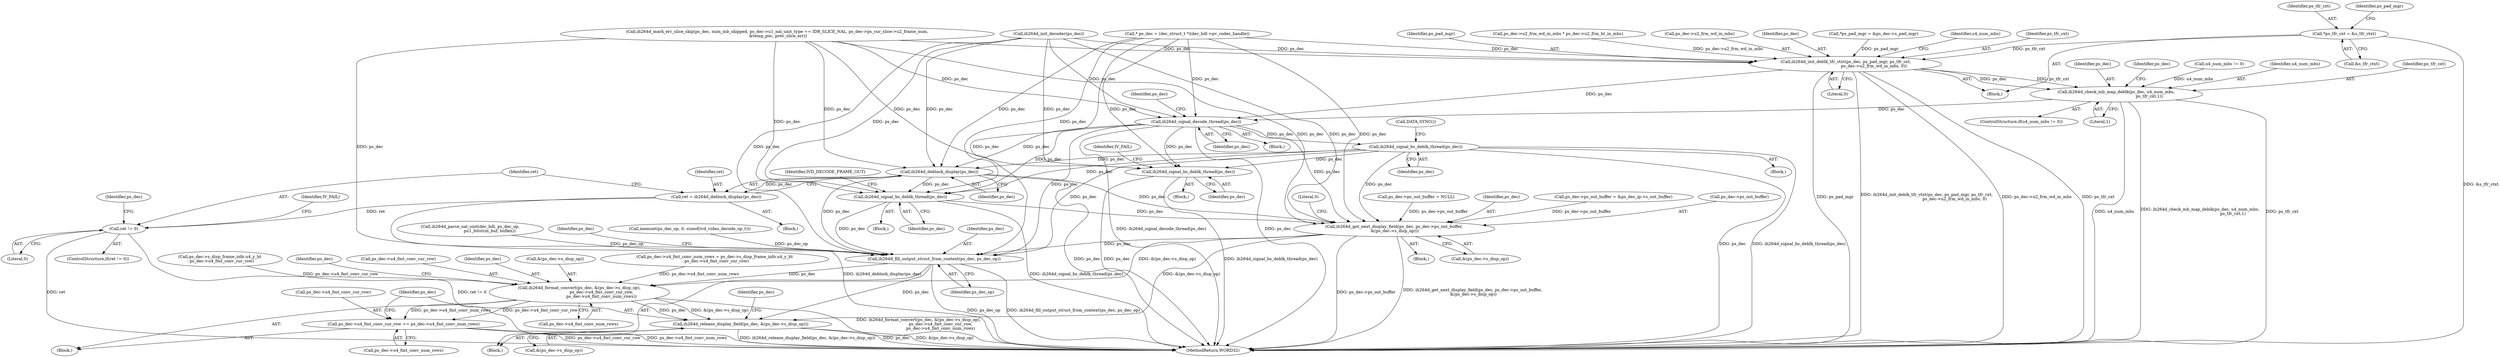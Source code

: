 digraph "0_Android_326fe991a4b7971e8aeaf4ac775491dd8abd85bb@pointer" {
"1001636" [label="(Call,*ps_tfr_cxt = &s_tfr_ctxt)"];
"1001665" [label="(Call,ih264d_init_deblk_tfr_ctxt(ps_dec, ps_pad_mgr, ps_tfr_cxt,\n                                           ps_dec->u2_frm_wd_in_mbs, 0))"];
"1001689" [label="(Call,ih264d_check_mb_map_deblk(ps_dec, u4_num_mbs,\n                                                   ps_tfr_cxt,1))"];
"1001699" [label="(Call,ih264d_signal_decode_thread(ps_dec))"];
"1001708" [label="(Call,ih264d_signal_bs_deblk_thread(ps_dec))"];
"1001807" [label="(Call,ih264d_signal_bs_deblk_thread(ps_dec))"];
"1001863" [label="(Call,ih264d_deblock_display(ps_dec))"];
"1001861" [label="(Call,ret = ih264d_deblock_display(ps_dec))"];
"1001866" [label="(Call,ret != 0)"];
"1001985" [label="(Call,ih264d_signal_bs_deblk_thread(ps_dec))"];
"1001999" [label="(Call,ih264d_get_next_display_field(ps_dec, ps_dec->ps_out_buffer,\n &(ps_dec->s_disp_op)))"];
"1002027" [label="(Call,ih264d_fill_output_struct_from_context(ps_dec, ps_dec_op))"];
"1002058" [label="(Call,ih264d_format_convert(ps_dec, &(ps_dec->s_disp_op),\n                                  ps_dec->u4_fmt_conv_cur_row,\n                                  ps_dec->u4_fmt_conv_num_rows))"];
"1002070" [label="(Call,ps_dec->u4_fmt_conv_cur_row += ps_dec->u4_fmt_conv_num_rows)"];
"1002077" [label="(Call,ih264d_release_display_field(ps_dec, &(ps_dec->s_disp_op)))"];
"1001689" [label="(Call,ih264d_check_mb_map_deblk(ps_dec, u4_num_mbs,\n                                                   ps_tfr_cxt,1))"];
"1002028" [label="(Identifier,ps_dec)"];
"1001667" [label="(Identifier,ps_pad_mgr)"];
"1002079" [label="(Call,&(ps_dec->s_disp_op))"];
"1001696" [label="(Identifier,ps_dec)"];
"1001686" [label="(Call,u4_num_mbs != 0)"];
"1001699" [label="(Call,ih264d_signal_decode_thread(ps_dec))"];
"1001807" [label="(Call,ih264d_signal_bs_deblk_thread(ps_dec))"];
"1001866" [label="(Call,ret != 0)"];
"1001528" [label="(Call,ih264d_mark_err_slice_skip(ps_dec, num_mb_skipped, ps_dec->u1_nal_unit_type == IDR_SLICE_NAL, ps_dec->ps_cur_slice->u2_frame_num,\n &temp_poc, prev_slice_err))"];
"1001871" [label="(Identifier,IV_FAIL)"];
"1001991" [label="(Identifier,IVD_DECODE_FRAME_OUT)"];
"1001864" [label="(Identifier,ps_dec)"];
"1001984" [label="(Block,)"];
"1000311" [label="(Call,ps_dec->ps_out_buffer = NULL)"];
"1001867" [label="(Identifier,ret)"];
"1002058" [label="(Call,ih264d_format_convert(ps_dec, &(ps_dec->s_disp_op),\n                                  ps_dec->u4_fmt_conv_cur_row,\n                                  ps_dec->u4_fmt_conv_num_rows))"];
"1001865" [label="(ControlStructure,if(ret != 0))"];
"1001709" [label="(Identifier,ps_dec)"];
"1001986" [label="(Identifier,ps_dec)"];
"1002044" [label="(Block,)"];
"1001650" [label="(Call,ps_dec->u2_frm_wd_in_mbs * ps_dec->u2_frm_ht_in_mbs)"];
"1001806" [label="(Block,)"];
"1001998" [label="(Block,)"];
"1001669" [label="(Call,ps_dec->u2_frm_wd_in_mbs)"];
"1001862" [label="(Identifier,ret)"];
"1001987" [label="(Block,)"];
"1001700" [label="(Identifier,ps_dec)"];
"1001985" [label="(Call,ih264d_signal_bs_deblk_thread(ps_dec))"];
"1001808" [label="(Identifier,ps_dec)"];
"1002059" [label="(Identifier,ps_dec)"];
"1002000" [label="(Identifier,ps_dec)"];
"1001708" [label="(Call,ih264d_signal_bs_deblk_thread(ps_dec))"];
"1001704" [label="(Identifier,ps_dec)"];
"1001291" [label="(Call,ih264d_parse_nal_unit(dec_hdl, ps_dec_op,\n                              pu1_bitstrm_buf, buflen))"];
"1001710" [label="(Call,DATA_SYNC())"];
"1001810" [label="(Identifier,IV_FAIL)"];
"1001666" [label="(Identifier,ps_dec)"];
"1002027" [label="(Call,ih264d_fill_output_struct_from_context(ps_dec, ps_dec_op))"];
"1002147" [label="(MethodReturn,WORD32)"];
"1001685" [label="(ControlStructure,if(u4_num_mbs != 0))"];
"1001691" [label="(Identifier,u4_num_mbs)"];
"1002067" [label="(Call,ps_dec->u4_fmt_conv_num_rows)"];
"1002078" [label="(Identifier,ps_dec)"];
"1002033" [label="(Identifier,ps_dec)"];
"1001636" [label="(Call,*ps_tfr_cxt = &s_tfr_ctxt)"];
"1002004" [label="(Call,&(ps_dec->s_disp_op))"];
"1001631" [label="(Block,)"];
"1001672" [label="(Literal,0)"];
"1001692" [label="(Identifier,ps_tfr_cxt)"];
"1001875" [label="(Identifier,ps_dec)"];
"1001641" [label="(Call,*ps_pad_mgr = &ps_dec->s_pad_mgr)"];
"1001707" [label="(Block,)"];
"1002077" [label="(Call,ih264d_release_display_field(ps_dec, &(ps_dec->s_disp_op)))"];
"1002060" [label="(Call,&(ps_dec->s_disp_op))"];
"1002045" [label="(Call,ps_dec->u4_fmt_conv_num_rows = ps_dec->s_disp_frame_info.u4_y_ht\n - ps_dec->u4_fmt_conv_cur_row)"];
"1002074" [label="(Call,ps_dec->u4_fmt_conv_num_rows)"];
"1001637" [label="(Identifier,ps_tfr_cxt)"];
"1002029" [label="(Identifier,ps_dec_op)"];
"1001690" [label="(Identifier,ps_dec)"];
"1001860" [label="(Block,)"];
"1000227" [label="(Call,memset(ps_dec_op, 0, sizeof(ivd_video_decode_op_t)))"];
"1000324" [label="(Call,ps_dec->ps_out_buffer = &ps_dec_ip->s_out_buffer)"];
"1001665" [label="(Call,ih264d_init_deblk_tfr_ctxt(ps_dec, ps_pad_mgr, ps_tfr_cxt,\n                                           ps_dec->u2_frm_wd_in_mbs, 0))"];
"1001638" [label="(Call,&s_tfr_ctxt)"];
"1000896" [label="(Call,ih264d_init_decoder(ps_dec))"];
"1002001" [label="(Call,ps_dec->ps_out_buffer)"];
"1001999" [label="(Call,ih264d_get_next_display_field(ps_dec, ps_dec->ps_out_buffer,\n &(ps_dec->s_disp_op)))"];
"1002087" [label="(Identifier,ps_dec)"];
"1000153" [label="(Call,* ps_dec = (dec_struct_t *)(dec_hdl->pv_codec_handle))"];
"1001674" [label="(Identifier,u4_num_mbs)"];
"1001603" [label="(Block,)"];
"1001668" [label="(Identifier,ps_tfr_cxt)"];
"1001861" [label="(Call,ret = ih264d_deblock_display(ps_dec))"];
"1002049" [label="(Call,ps_dec->s_disp_frame_info.u4_y_ht\n - ps_dec->u4_fmt_conv_cur_row)"];
"1002071" [label="(Call,ps_dec->u4_fmt_conv_cur_row)"];
"1002072" [label="(Identifier,ps_dec)"];
"1002010" [label="(Literal,0)"];
"1001642" [label="(Identifier,ps_pad_mgr)"];
"1002070" [label="(Call,ps_dec->u4_fmt_conv_cur_row += ps_dec->u4_fmt_conv_num_rows)"];
"1002064" [label="(Call,ps_dec->u4_fmt_conv_cur_row)"];
"1001863" [label="(Call,ih264d_deblock_display(ps_dec))"];
"1001868" [label="(Literal,0)"];
"1001693" [label="(Literal,1)"];
"1001636" -> "1001631"  [label="AST: "];
"1001636" -> "1001638"  [label="CFG: "];
"1001637" -> "1001636"  [label="AST: "];
"1001638" -> "1001636"  [label="AST: "];
"1001642" -> "1001636"  [label="CFG: "];
"1001636" -> "1002147"  [label="DDG: &s_tfr_ctxt"];
"1001636" -> "1001665"  [label="DDG: ps_tfr_cxt"];
"1001665" -> "1001631"  [label="AST: "];
"1001665" -> "1001672"  [label="CFG: "];
"1001666" -> "1001665"  [label="AST: "];
"1001667" -> "1001665"  [label="AST: "];
"1001668" -> "1001665"  [label="AST: "];
"1001669" -> "1001665"  [label="AST: "];
"1001672" -> "1001665"  [label="AST: "];
"1001674" -> "1001665"  [label="CFG: "];
"1001665" -> "1002147"  [label="DDG: ps_dec->u2_frm_wd_in_mbs"];
"1001665" -> "1002147"  [label="DDG: ps_tfr_cxt"];
"1001665" -> "1002147"  [label="DDG: ps_pad_mgr"];
"1001665" -> "1002147"  [label="DDG: ih264d_init_deblk_tfr_ctxt(ps_dec, ps_pad_mgr, ps_tfr_cxt,\n                                           ps_dec->u2_frm_wd_in_mbs, 0)"];
"1000896" -> "1001665"  [label="DDG: ps_dec"];
"1001528" -> "1001665"  [label="DDG: ps_dec"];
"1000153" -> "1001665"  [label="DDG: ps_dec"];
"1001641" -> "1001665"  [label="DDG: ps_pad_mgr"];
"1001650" -> "1001665"  [label="DDG: ps_dec->u2_frm_wd_in_mbs"];
"1001665" -> "1001689"  [label="DDG: ps_dec"];
"1001665" -> "1001689"  [label="DDG: ps_tfr_cxt"];
"1001665" -> "1001699"  [label="DDG: ps_dec"];
"1001689" -> "1001685"  [label="AST: "];
"1001689" -> "1001693"  [label="CFG: "];
"1001690" -> "1001689"  [label="AST: "];
"1001691" -> "1001689"  [label="AST: "];
"1001692" -> "1001689"  [label="AST: "];
"1001693" -> "1001689"  [label="AST: "];
"1001696" -> "1001689"  [label="CFG: "];
"1001689" -> "1002147"  [label="DDG: u4_num_mbs"];
"1001689" -> "1002147"  [label="DDG: ih264d_check_mb_map_deblk(ps_dec, u4_num_mbs,\n                                                   ps_tfr_cxt,1)"];
"1001689" -> "1002147"  [label="DDG: ps_tfr_cxt"];
"1001686" -> "1001689"  [label="DDG: u4_num_mbs"];
"1001689" -> "1001699"  [label="DDG: ps_dec"];
"1001699" -> "1001603"  [label="AST: "];
"1001699" -> "1001700"  [label="CFG: "];
"1001700" -> "1001699"  [label="AST: "];
"1001704" -> "1001699"  [label="CFG: "];
"1001699" -> "1002147"  [label="DDG: ih264d_signal_decode_thread(ps_dec)"];
"1001699" -> "1002147"  [label="DDG: ps_dec"];
"1000896" -> "1001699"  [label="DDG: ps_dec"];
"1001528" -> "1001699"  [label="DDG: ps_dec"];
"1000153" -> "1001699"  [label="DDG: ps_dec"];
"1001699" -> "1001708"  [label="DDG: ps_dec"];
"1001699" -> "1001807"  [label="DDG: ps_dec"];
"1001699" -> "1001863"  [label="DDG: ps_dec"];
"1001699" -> "1001985"  [label="DDG: ps_dec"];
"1001699" -> "1001999"  [label="DDG: ps_dec"];
"1001699" -> "1002027"  [label="DDG: ps_dec"];
"1001708" -> "1001707"  [label="AST: "];
"1001708" -> "1001709"  [label="CFG: "];
"1001709" -> "1001708"  [label="AST: "];
"1001710" -> "1001708"  [label="CFG: "];
"1001708" -> "1002147"  [label="DDG: ps_dec"];
"1001708" -> "1002147"  [label="DDG: ih264d_signal_bs_deblk_thread(ps_dec)"];
"1001708" -> "1001807"  [label="DDG: ps_dec"];
"1001708" -> "1001863"  [label="DDG: ps_dec"];
"1001708" -> "1001985"  [label="DDG: ps_dec"];
"1001708" -> "1001999"  [label="DDG: ps_dec"];
"1001708" -> "1002027"  [label="DDG: ps_dec"];
"1001807" -> "1001806"  [label="AST: "];
"1001807" -> "1001808"  [label="CFG: "];
"1001808" -> "1001807"  [label="AST: "];
"1001810" -> "1001807"  [label="CFG: "];
"1001807" -> "1002147"  [label="DDG: ps_dec"];
"1001807" -> "1002147"  [label="DDG: ih264d_signal_bs_deblk_thread(ps_dec)"];
"1000896" -> "1001807"  [label="DDG: ps_dec"];
"1001528" -> "1001807"  [label="DDG: ps_dec"];
"1000153" -> "1001807"  [label="DDG: ps_dec"];
"1001863" -> "1001861"  [label="AST: "];
"1001863" -> "1001864"  [label="CFG: "];
"1001864" -> "1001863"  [label="AST: "];
"1001861" -> "1001863"  [label="CFG: "];
"1001863" -> "1002147"  [label="DDG: ps_dec"];
"1001863" -> "1001861"  [label="DDG: ps_dec"];
"1000896" -> "1001863"  [label="DDG: ps_dec"];
"1001528" -> "1001863"  [label="DDG: ps_dec"];
"1000153" -> "1001863"  [label="DDG: ps_dec"];
"1001863" -> "1001985"  [label="DDG: ps_dec"];
"1001863" -> "1001999"  [label="DDG: ps_dec"];
"1001863" -> "1002027"  [label="DDG: ps_dec"];
"1001861" -> "1001860"  [label="AST: "];
"1001862" -> "1001861"  [label="AST: "];
"1001867" -> "1001861"  [label="CFG: "];
"1001861" -> "1002147"  [label="DDG: ih264d_deblock_display(ps_dec)"];
"1001861" -> "1001866"  [label="DDG: ret"];
"1001866" -> "1001865"  [label="AST: "];
"1001866" -> "1001868"  [label="CFG: "];
"1001867" -> "1001866"  [label="AST: "];
"1001868" -> "1001866"  [label="AST: "];
"1001871" -> "1001866"  [label="CFG: "];
"1001875" -> "1001866"  [label="CFG: "];
"1001866" -> "1002147"  [label="DDG: ret"];
"1001866" -> "1002147"  [label="DDG: ret != 0"];
"1001985" -> "1001984"  [label="AST: "];
"1001985" -> "1001986"  [label="CFG: "];
"1001986" -> "1001985"  [label="AST: "];
"1001991" -> "1001985"  [label="CFG: "];
"1001985" -> "1002147"  [label="DDG: ih264d_signal_bs_deblk_thread(ps_dec)"];
"1000896" -> "1001985"  [label="DDG: ps_dec"];
"1001528" -> "1001985"  [label="DDG: ps_dec"];
"1000153" -> "1001985"  [label="DDG: ps_dec"];
"1001985" -> "1001999"  [label="DDG: ps_dec"];
"1001985" -> "1002027"  [label="DDG: ps_dec"];
"1001999" -> "1001998"  [label="AST: "];
"1001999" -> "1002004"  [label="CFG: "];
"1002000" -> "1001999"  [label="AST: "];
"1002001" -> "1001999"  [label="AST: "];
"1002004" -> "1001999"  [label="AST: "];
"1002010" -> "1001999"  [label="CFG: "];
"1001999" -> "1002147"  [label="DDG: ps_dec->ps_out_buffer"];
"1001999" -> "1002147"  [label="DDG: ih264d_get_next_display_field(ps_dec, ps_dec->ps_out_buffer,\n &(ps_dec->s_disp_op))"];
"1000896" -> "1001999"  [label="DDG: ps_dec"];
"1001528" -> "1001999"  [label="DDG: ps_dec"];
"1000153" -> "1001999"  [label="DDG: ps_dec"];
"1000311" -> "1001999"  [label="DDG: ps_dec->ps_out_buffer"];
"1000324" -> "1001999"  [label="DDG: ps_dec->ps_out_buffer"];
"1001999" -> "1002027"  [label="DDG: ps_dec"];
"1001999" -> "1002058"  [label="DDG: &(ps_dec->s_disp_op)"];
"1001999" -> "1002077"  [label="DDG: &(ps_dec->s_disp_op)"];
"1002027" -> "1001987"  [label="AST: "];
"1002027" -> "1002029"  [label="CFG: "];
"1002028" -> "1002027"  [label="AST: "];
"1002029" -> "1002027"  [label="AST: "];
"1002033" -> "1002027"  [label="CFG: "];
"1002027" -> "1002147"  [label="DDG: ps_dec_op"];
"1002027" -> "1002147"  [label="DDG: ih264d_fill_output_struct_from_context(ps_dec, ps_dec_op)"];
"1000896" -> "1002027"  [label="DDG: ps_dec"];
"1001528" -> "1002027"  [label="DDG: ps_dec"];
"1000153" -> "1002027"  [label="DDG: ps_dec"];
"1001291" -> "1002027"  [label="DDG: ps_dec_op"];
"1000227" -> "1002027"  [label="DDG: ps_dec_op"];
"1002027" -> "1002058"  [label="DDG: ps_dec"];
"1002027" -> "1002077"  [label="DDG: ps_dec"];
"1002058" -> "1002044"  [label="AST: "];
"1002058" -> "1002067"  [label="CFG: "];
"1002059" -> "1002058"  [label="AST: "];
"1002060" -> "1002058"  [label="AST: "];
"1002064" -> "1002058"  [label="AST: "];
"1002067" -> "1002058"  [label="AST: "];
"1002072" -> "1002058"  [label="CFG: "];
"1002058" -> "1002147"  [label="DDG: ih264d_format_convert(ps_dec, &(ps_dec->s_disp_op),\n                                  ps_dec->u4_fmt_conv_cur_row,\n                                  ps_dec->u4_fmt_conv_num_rows)"];
"1002049" -> "1002058"  [label="DDG: ps_dec->u4_fmt_conv_cur_row"];
"1002045" -> "1002058"  [label="DDG: ps_dec->u4_fmt_conv_num_rows"];
"1002058" -> "1002070"  [label="DDG: ps_dec->u4_fmt_conv_num_rows"];
"1002058" -> "1002070"  [label="DDG: ps_dec->u4_fmt_conv_cur_row"];
"1002058" -> "1002077"  [label="DDG: ps_dec"];
"1002058" -> "1002077"  [label="DDG: &(ps_dec->s_disp_op)"];
"1002070" -> "1002044"  [label="AST: "];
"1002070" -> "1002074"  [label="CFG: "];
"1002071" -> "1002070"  [label="AST: "];
"1002074" -> "1002070"  [label="AST: "];
"1002078" -> "1002070"  [label="CFG: "];
"1002070" -> "1002147"  [label="DDG: ps_dec->u4_fmt_conv_cur_row"];
"1002070" -> "1002147"  [label="DDG: ps_dec->u4_fmt_conv_num_rows"];
"1002077" -> "1001987"  [label="AST: "];
"1002077" -> "1002079"  [label="CFG: "];
"1002078" -> "1002077"  [label="AST: "];
"1002079" -> "1002077"  [label="AST: "];
"1002087" -> "1002077"  [label="CFG: "];
"1002077" -> "1002147"  [label="DDG: ps_dec"];
"1002077" -> "1002147"  [label="DDG: &(ps_dec->s_disp_op)"];
"1002077" -> "1002147"  [label="DDG: ih264d_release_display_field(ps_dec, &(ps_dec->s_disp_op))"];
}
